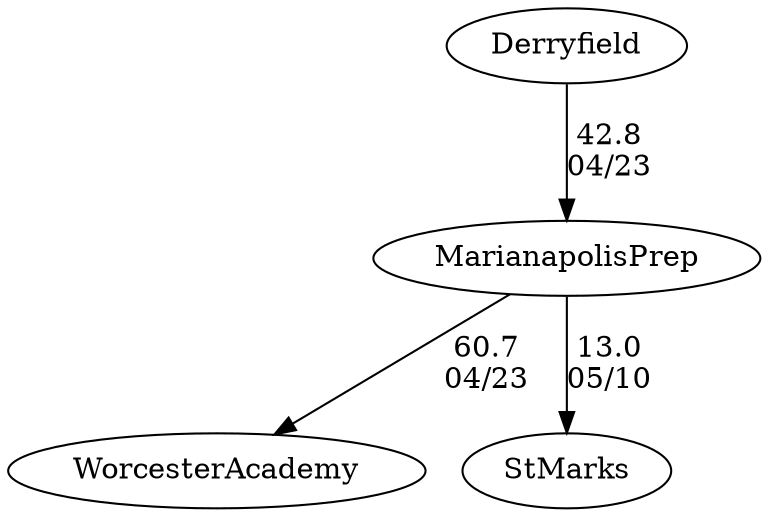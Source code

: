 digraph girls2foursMarianapolisPrep {WorcesterAcademy [URL="girls2foursMarianapolisPrepWorcesterAcademy.html"];Derryfield [URL="girls2foursMarianapolisPrepDerryfield.html"];MarianapolisPrep [URL="girls2foursMarianapolisPrepMarianapolisPrep.html"];StMarks [URL="girls2foursMarianapolisPrepStMarks.html"];MarianapolisPrep -> StMarks[label="13.0
05/10", weight="87", tooltip="NEIRA Boys & Girls Fours,Worcester Academy vs. Bancroft, St. Mark's, and Marianapolis			
Distance: 1500 Conditions: Minimal wind, no chop.
None", URL="http://www.row2k.com/results/resultspage.cfm?UID=F473318C04D652F4CA3FD3866C15D6C5&cat=5", random="random"]; 
Derryfield -> MarianapolisPrep[label="42.8
04/23", weight="58", tooltip="NEIRA Boys & Girls Fours,Worcester Academy vs. Bancroft, Vermont Academy, Marianapolis Prep, Derryfield			
Distance: 1500 meters Conditions: Overcast with a minimal chop. For all races, a light 5 mph tailwind was present. Comments: In the BV2 event, Worcester Academy's BV2 shell placed first and BV3 shell placed third. 
A special thanks to Paul Carabillo for refereeing the match.
None", URL="http://www.row2k.com/results/resultspage.cfm?UID=0F0DB8DB84CE476062653EC250396511&cat=5", random="random"]; 
MarianapolisPrep -> WorcesterAcademy[label="60.7
04/23", weight="40", tooltip="NEIRA Boys & Girls Fours,Worcester Academy vs. Bancroft, Vermont Academy, Marianapolis Prep, Derryfield			
Distance: 1500 meters Conditions: Overcast with a minimal chop. For all races, a light 5 mph tailwind was present. Comments: In the BV2 event, Worcester Academy's BV2 shell placed first and BV3 shell placed third. 
A special thanks to Paul Carabillo for refereeing the match.
None", URL="http://www.row2k.com/results/resultspage.cfm?UID=0F0DB8DB84CE476062653EC250396511&cat=5", random="random"]}